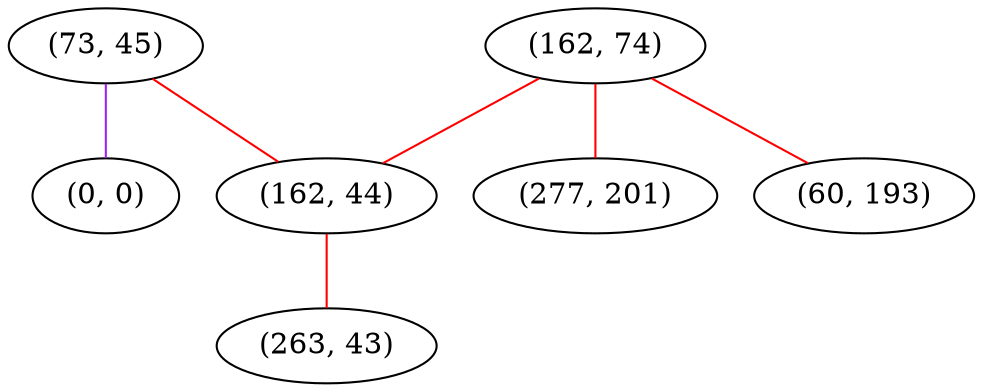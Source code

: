 graph "" {
"(73, 45)";
"(0, 0)";
"(162, 74)";
"(277, 201)";
"(60, 193)";
"(162, 44)";
"(263, 43)";
"(73, 45)" -- "(0, 0)"  [color=purple, key=0, weight=4];
"(73, 45)" -- "(162, 44)"  [color=red, key=0, weight=1];
"(162, 74)" -- "(277, 201)"  [color=red, key=0, weight=1];
"(162, 74)" -- "(60, 193)"  [color=red, key=0, weight=1];
"(162, 74)" -- "(162, 44)"  [color=red, key=0, weight=1];
"(162, 44)" -- "(263, 43)"  [color=red, key=0, weight=1];
}
